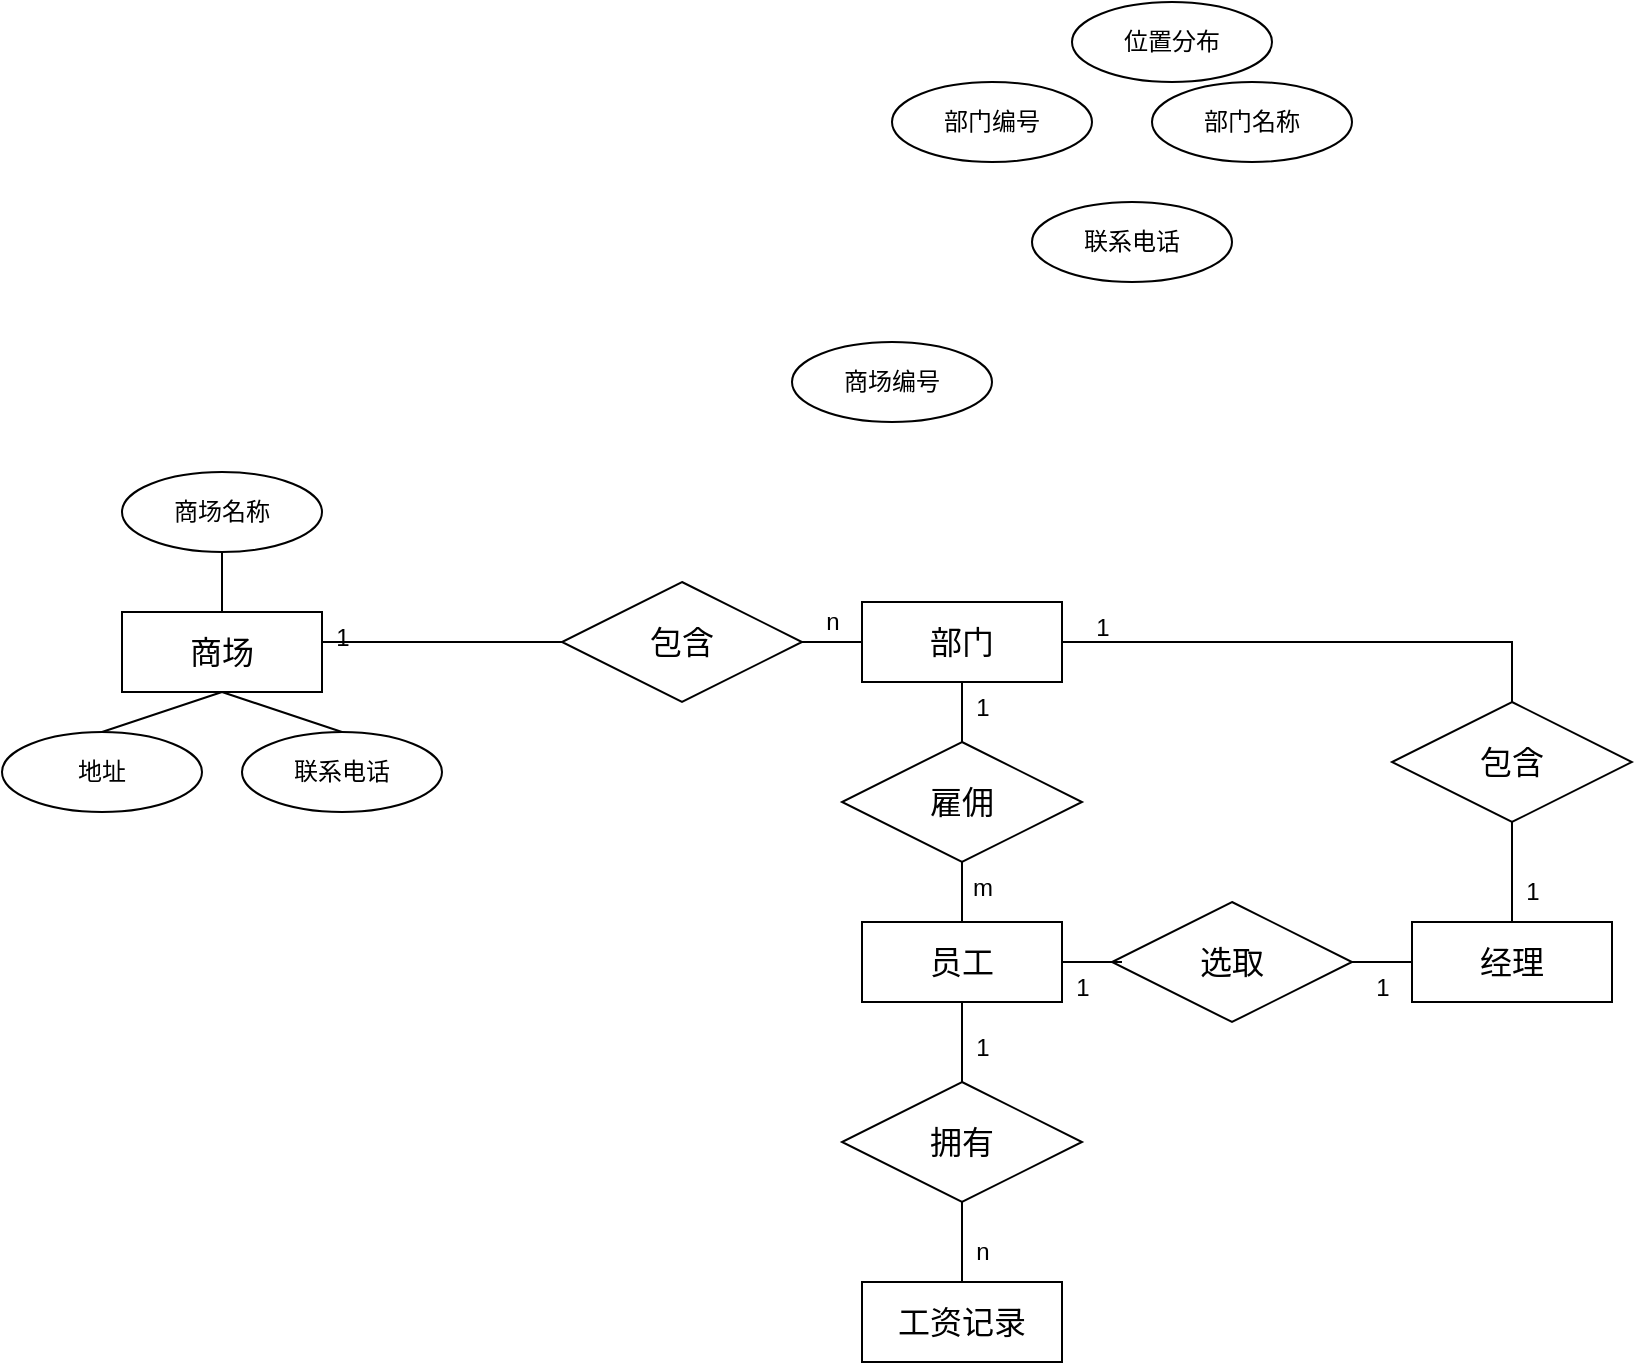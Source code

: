 <mxfile version="22.0.8" type="github">
  <diagram id="R2lEEEUBdFMjLlhIrx00" name="Page-1">
    <mxGraphModel dx="2412" dy="1933" grid="1" gridSize="10" guides="1" tooltips="1" connect="1" arrows="1" fold="1" page="1" pageScale="1" pageWidth="850" pageHeight="1100" math="0" shadow="0" extFonts="Permanent Marker^https://fonts.googleapis.com/css?family=Permanent+Marker">
      <root>
        <mxCell id="0" />
        <mxCell id="1" parent="0" />
        <mxCell id="c5oPRYj7tfCXE66ZDy4M-2" value="商场" style="whiteSpace=wrap;html=1;align=center;fontSize=16;" parent="1" vertex="1">
          <mxGeometry x="-10" y="215" width="100" height="40" as="geometry" />
        </mxCell>
        <mxCell id="c5oPRYj7tfCXE66ZDy4M-3" value="部门" style="whiteSpace=wrap;html=1;align=center;fontSize=16;" parent="1" vertex="1">
          <mxGeometry x="360" y="210" width="100" height="40" as="geometry" />
        </mxCell>
        <mxCell id="c5oPRYj7tfCXE66ZDy4M-4" value="经理" style="whiteSpace=wrap;html=1;align=center;fontSize=16;" parent="1" vertex="1">
          <mxGeometry x="635" y="370" width="100" height="40" as="geometry" />
        </mxCell>
        <mxCell id="c5oPRYj7tfCXE66ZDy4M-5" value="员工" style="whiteSpace=wrap;html=1;align=center;fontSize=16;" parent="1" vertex="1">
          <mxGeometry x="360" y="370" width="100" height="40" as="geometry" />
        </mxCell>
        <mxCell id="c5oPRYj7tfCXE66ZDy4M-6" value="工资记录" style="whiteSpace=wrap;html=1;align=center;fontSize=16;" parent="1" vertex="1">
          <mxGeometry x="360" y="550" width="100" height="40" as="geometry" />
        </mxCell>
        <mxCell id="c5oPRYj7tfCXE66ZDy4M-7" value="包含" style="shape=rhombus;perimeter=rhombusPerimeter;whiteSpace=wrap;html=1;align=center;fontSize=16;" parent="1" vertex="1">
          <mxGeometry x="210" y="200" width="120" height="60" as="geometry" />
        </mxCell>
        <mxCell id="c5oPRYj7tfCXE66ZDy4M-8" value="选取" style="shape=rhombus;perimeter=rhombusPerimeter;whiteSpace=wrap;html=1;align=center;fontSize=16;" parent="1" vertex="1">
          <mxGeometry x="485" y="360" width="120" height="60" as="geometry" />
        </mxCell>
        <mxCell id="c5oPRYj7tfCXE66ZDy4M-10" value="雇佣" style="shape=rhombus;perimeter=rhombusPerimeter;whiteSpace=wrap;html=1;align=center;fontSize=16;" parent="1" vertex="1">
          <mxGeometry x="350" y="280" width="120" height="60" as="geometry" />
        </mxCell>
        <mxCell id="c5oPRYj7tfCXE66ZDy4M-11" value="包含" style="shape=rhombus;perimeter=rhombusPerimeter;whiteSpace=wrap;html=1;align=center;fontSize=16;" parent="1" vertex="1">
          <mxGeometry x="625" y="260" width="120" height="60" as="geometry" />
        </mxCell>
        <mxCell id="c5oPRYj7tfCXE66ZDy4M-12" value="拥有" style="shape=rhombus;perimeter=rhombusPerimeter;whiteSpace=wrap;html=1;align=center;fontSize=16;" parent="1" vertex="1">
          <mxGeometry x="350" y="450" width="120" height="60" as="geometry" />
        </mxCell>
        <mxCell id="c5oPRYj7tfCXE66ZDy4M-16" value="" style="line;strokeWidth=1;rotatable=0;dashed=0;labelPosition=right;align=left;verticalAlign=middle;spacingTop=0;spacingLeft=6;points=[];portConstraint=eastwest;fontSize=16;" parent="1" vertex="1">
          <mxGeometry x="90" y="225" width="120" height="10" as="geometry" />
        </mxCell>
        <mxCell id="IqiTlIZHoQaQNQQ382Wb-2" value="" style="line;strokeWidth=1;rotatable=0;dashed=0;labelPosition=right;align=left;verticalAlign=middle;spacingTop=0;spacingLeft=6;points=[];portConstraint=eastwest;fontSize=16;" vertex="1" parent="1">
          <mxGeometry x="330" y="225" width="30" height="10" as="geometry" />
        </mxCell>
        <mxCell id="IqiTlIZHoQaQNQQ382Wb-3" value="" style="line;strokeWidth=1;rotatable=0;dashed=0;labelPosition=right;align=left;verticalAlign=middle;spacingTop=0;spacingLeft=6;points=[];portConstraint=eastwest;fontSize=16;" vertex="1" parent="1">
          <mxGeometry x="460" y="385" width="30" height="10" as="geometry" />
        </mxCell>
        <mxCell id="IqiTlIZHoQaQNQQ382Wb-4" value="" style="line;strokeWidth=1;rotatable=0;dashed=0;labelPosition=right;align=left;verticalAlign=middle;spacingTop=0;spacingLeft=6;points=[];portConstraint=eastwest;fontSize=16;" vertex="1" parent="1">
          <mxGeometry x="605" y="385" width="30" height="10" as="geometry" />
        </mxCell>
        <mxCell id="IqiTlIZHoQaQNQQ382Wb-8" value="" style="endArrow=none;html=1;rounded=0;entryX=0.5;entryY=1;entryDx=0;entryDy=0;exitX=0.5;exitY=0;exitDx=0;exitDy=0;" edge="1" parent="1" source="c5oPRYj7tfCXE66ZDy4M-10" target="c5oPRYj7tfCXE66ZDy4M-3">
          <mxGeometry width="50" height="50" relative="1" as="geometry">
            <mxPoint x="440" y="530" as="sourcePoint" />
            <mxPoint x="490" y="480" as="targetPoint" />
          </mxGeometry>
        </mxCell>
        <mxCell id="IqiTlIZHoQaQNQQ382Wb-10" value="" style="endArrow=none;html=1;rounded=0;entryX=0.5;entryY=1;entryDx=0;entryDy=0;exitX=0.5;exitY=0;exitDx=0;exitDy=0;" edge="1" parent="1" source="c5oPRYj7tfCXE66ZDy4M-5" target="c5oPRYj7tfCXE66ZDy4M-10">
          <mxGeometry width="50" height="50" relative="1" as="geometry">
            <mxPoint x="420" y="290" as="sourcePoint" />
            <mxPoint x="420" y="260" as="targetPoint" />
          </mxGeometry>
        </mxCell>
        <mxCell id="IqiTlIZHoQaQNQQ382Wb-12" value="" style="endArrow=none;html=1;rounded=0;exitX=1;exitY=0.5;exitDx=0;exitDy=0;entryX=0.5;entryY=0;entryDx=0;entryDy=0;" edge="1" parent="1" source="c5oPRYj7tfCXE66ZDy4M-3" target="c5oPRYj7tfCXE66ZDy4M-11">
          <mxGeometry width="50" height="50" relative="1" as="geometry">
            <mxPoint x="440" y="530" as="sourcePoint" />
            <mxPoint x="490" y="480" as="targetPoint" />
            <Array as="points">
              <mxPoint x="685" y="230" />
            </Array>
          </mxGeometry>
        </mxCell>
        <mxCell id="IqiTlIZHoQaQNQQ382Wb-13" value="" style="endArrow=none;html=1;rounded=0;entryX=0.5;entryY=1;entryDx=0;entryDy=0;exitX=0.5;exitY=0;exitDx=0;exitDy=0;" edge="1" parent="1" source="c5oPRYj7tfCXE66ZDy4M-4" target="c5oPRYj7tfCXE66ZDy4M-11">
          <mxGeometry width="50" height="50" relative="1" as="geometry">
            <mxPoint x="440" y="530" as="sourcePoint" />
            <mxPoint x="490" y="480" as="targetPoint" />
          </mxGeometry>
        </mxCell>
        <mxCell id="IqiTlIZHoQaQNQQ382Wb-22" value="" style="endArrow=none;html=1;rounded=0;exitX=0.5;exitY=0;exitDx=0;exitDy=0;entryX=0.5;entryY=1;entryDx=0;entryDy=0;" edge="1" parent="1" source="c5oPRYj7tfCXE66ZDy4M-12" target="c5oPRYj7tfCXE66ZDy4M-5">
          <mxGeometry width="50" height="50" relative="1" as="geometry">
            <mxPoint x="440" y="430" as="sourcePoint" />
            <mxPoint x="490" y="380" as="targetPoint" />
          </mxGeometry>
        </mxCell>
        <mxCell id="IqiTlIZHoQaQNQQ382Wb-23" value="" style="endArrow=none;html=1;rounded=0;exitX=0.5;exitY=0;exitDx=0;exitDy=0;entryX=0.5;entryY=1;entryDx=0;entryDy=0;" edge="1" parent="1" source="c5oPRYj7tfCXE66ZDy4M-6" target="c5oPRYj7tfCXE66ZDy4M-12">
          <mxGeometry width="50" height="50" relative="1" as="geometry">
            <mxPoint x="420" y="460" as="sourcePoint" />
            <mxPoint x="420" y="420" as="targetPoint" />
          </mxGeometry>
        </mxCell>
        <mxCell id="IqiTlIZHoQaQNQQ382Wb-24" value="1" style="text;html=1;align=center;verticalAlign=middle;resizable=0;points=[];autosize=1;strokeColor=none;fillColor=none;" vertex="1" parent="1">
          <mxGeometry x="85" y="213" width="30" height="30" as="geometry" />
        </mxCell>
        <mxCell id="IqiTlIZHoQaQNQQ382Wb-25" value="n" style="text;html=1;align=center;verticalAlign=middle;resizable=0;points=[];autosize=1;strokeColor=none;fillColor=none;" vertex="1" parent="1">
          <mxGeometry x="330" y="205" width="30" height="30" as="geometry" />
        </mxCell>
        <mxCell id="IqiTlIZHoQaQNQQ382Wb-26" value="1" style="text;html=1;align=center;verticalAlign=middle;resizable=0;points=[];autosize=1;strokeColor=none;fillColor=none;" vertex="1" parent="1">
          <mxGeometry x="465" y="208" width="30" height="30" as="geometry" />
        </mxCell>
        <mxCell id="IqiTlIZHoQaQNQQ382Wb-27" value="1" style="text;html=1;align=center;verticalAlign=middle;resizable=0;points=[];autosize=1;strokeColor=none;fillColor=none;" vertex="1" parent="1">
          <mxGeometry x="680" y="340" width="30" height="30" as="geometry" />
        </mxCell>
        <mxCell id="IqiTlIZHoQaQNQQ382Wb-28" value="1" style="text;html=1;align=center;verticalAlign=middle;resizable=0;points=[];autosize=1;strokeColor=none;fillColor=none;" vertex="1" parent="1">
          <mxGeometry x="405" y="248" width="30" height="30" as="geometry" />
        </mxCell>
        <mxCell id="IqiTlIZHoQaQNQQ382Wb-29" value="m" style="text;html=1;align=center;verticalAlign=middle;resizable=0;points=[];autosize=1;strokeColor=none;fillColor=none;" vertex="1" parent="1">
          <mxGeometry x="405" y="338" width="30" height="30" as="geometry" />
        </mxCell>
        <mxCell id="IqiTlIZHoQaQNQQ382Wb-30" value="1" style="text;html=1;align=center;verticalAlign=middle;resizable=0;points=[];autosize=1;strokeColor=none;fillColor=none;" vertex="1" parent="1">
          <mxGeometry x="405" y="418" width="30" height="30" as="geometry" />
        </mxCell>
        <mxCell id="IqiTlIZHoQaQNQQ382Wb-31" value="n" style="text;html=1;align=center;verticalAlign=middle;resizable=0;points=[];autosize=1;strokeColor=none;fillColor=none;" vertex="1" parent="1">
          <mxGeometry x="405" y="520" width="30" height="30" as="geometry" />
        </mxCell>
        <mxCell id="IqiTlIZHoQaQNQQ382Wb-32" value="1" style="text;html=1;align=center;verticalAlign=middle;resizable=0;points=[];autosize=1;strokeColor=none;fillColor=none;" vertex="1" parent="1">
          <mxGeometry x="455" y="388" width="30" height="30" as="geometry" />
        </mxCell>
        <mxCell id="IqiTlIZHoQaQNQQ382Wb-33" value="1" style="text;html=1;align=center;verticalAlign=middle;resizable=0;points=[];autosize=1;strokeColor=none;fillColor=none;" vertex="1" parent="1">
          <mxGeometry x="605" y="388" width="30" height="30" as="geometry" />
        </mxCell>
        <mxCell id="IqiTlIZHoQaQNQQ382Wb-34" value="商场编号" style="ellipse;whiteSpace=wrap;html=1;align=center;" vertex="1" parent="1">
          <mxGeometry x="325" y="80" width="100" height="40" as="geometry" />
        </mxCell>
        <mxCell id="IqiTlIZHoQaQNQQ382Wb-38" style="rounded=0;orthogonalLoop=1;jettySize=auto;html=1;exitX=0.5;exitY=1;exitDx=0;exitDy=0;entryX=0.5;entryY=0;entryDx=0;entryDy=0;endArrow=none;endFill=0;" edge="1" parent="1" source="IqiTlIZHoQaQNQQ382Wb-35" target="c5oPRYj7tfCXE66ZDy4M-2">
          <mxGeometry relative="1" as="geometry" />
        </mxCell>
        <mxCell id="IqiTlIZHoQaQNQQ382Wb-35" value="商场名称" style="ellipse;whiteSpace=wrap;html=1;align=center;" vertex="1" parent="1">
          <mxGeometry x="-10" y="145" width="100" height="40" as="geometry" />
        </mxCell>
        <mxCell id="IqiTlIZHoQaQNQQ382Wb-40" style="rounded=0;orthogonalLoop=1;jettySize=auto;html=1;exitX=0.5;exitY=0;exitDx=0;exitDy=0;entryX=0.5;entryY=1;entryDx=0;entryDy=0;endArrow=none;endFill=0;" edge="1" parent="1" source="IqiTlIZHoQaQNQQ382Wb-36" target="c5oPRYj7tfCXE66ZDy4M-2">
          <mxGeometry relative="1" as="geometry" />
        </mxCell>
        <mxCell id="IqiTlIZHoQaQNQQ382Wb-36" value="地址" style="ellipse;whiteSpace=wrap;html=1;align=center;" vertex="1" parent="1">
          <mxGeometry x="-70" y="275" width="100" height="40" as="geometry" />
        </mxCell>
        <mxCell id="IqiTlIZHoQaQNQQ382Wb-41" style="rounded=0;orthogonalLoop=1;jettySize=auto;html=1;exitX=0.5;exitY=0;exitDx=0;exitDy=0;endArrow=none;endFill=0;" edge="1" parent="1" source="IqiTlIZHoQaQNQQ382Wb-37">
          <mxGeometry relative="1" as="geometry">
            <mxPoint x="40" y="255" as="targetPoint" />
          </mxGeometry>
        </mxCell>
        <mxCell id="IqiTlIZHoQaQNQQ382Wb-37" value="联系电话" style="ellipse;whiteSpace=wrap;html=1;align=center;" vertex="1" parent="1">
          <mxGeometry x="50" y="275" width="100" height="40" as="geometry" />
        </mxCell>
        <mxCell id="IqiTlIZHoQaQNQQ382Wb-42" value="部门编号" style="ellipse;whiteSpace=wrap;html=1;align=center;" vertex="1" parent="1">
          <mxGeometry x="375" y="-50" width="100" height="40" as="geometry" />
        </mxCell>
        <mxCell id="IqiTlIZHoQaQNQQ382Wb-43" value="部门名称" style="ellipse;whiteSpace=wrap;html=1;align=center;" vertex="1" parent="1">
          <mxGeometry x="505" y="-50" width="100" height="40" as="geometry" />
        </mxCell>
        <mxCell id="IqiTlIZHoQaQNQQ382Wb-44" value="位置分布" style="ellipse;whiteSpace=wrap;html=1;align=center;" vertex="1" parent="1">
          <mxGeometry x="465" y="-90" width="100" height="40" as="geometry" />
        </mxCell>
        <mxCell id="IqiTlIZHoQaQNQQ382Wb-45" value="联系电话" style="ellipse;whiteSpace=wrap;html=1;align=center;" vertex="1" parent="1">
          <mxGeometry x="445" y="10" width="100" height="40" as="geometry" />
        </mxCell>
      </root>
    </mxGraphModel>
  </diagram>
</mxfile>
